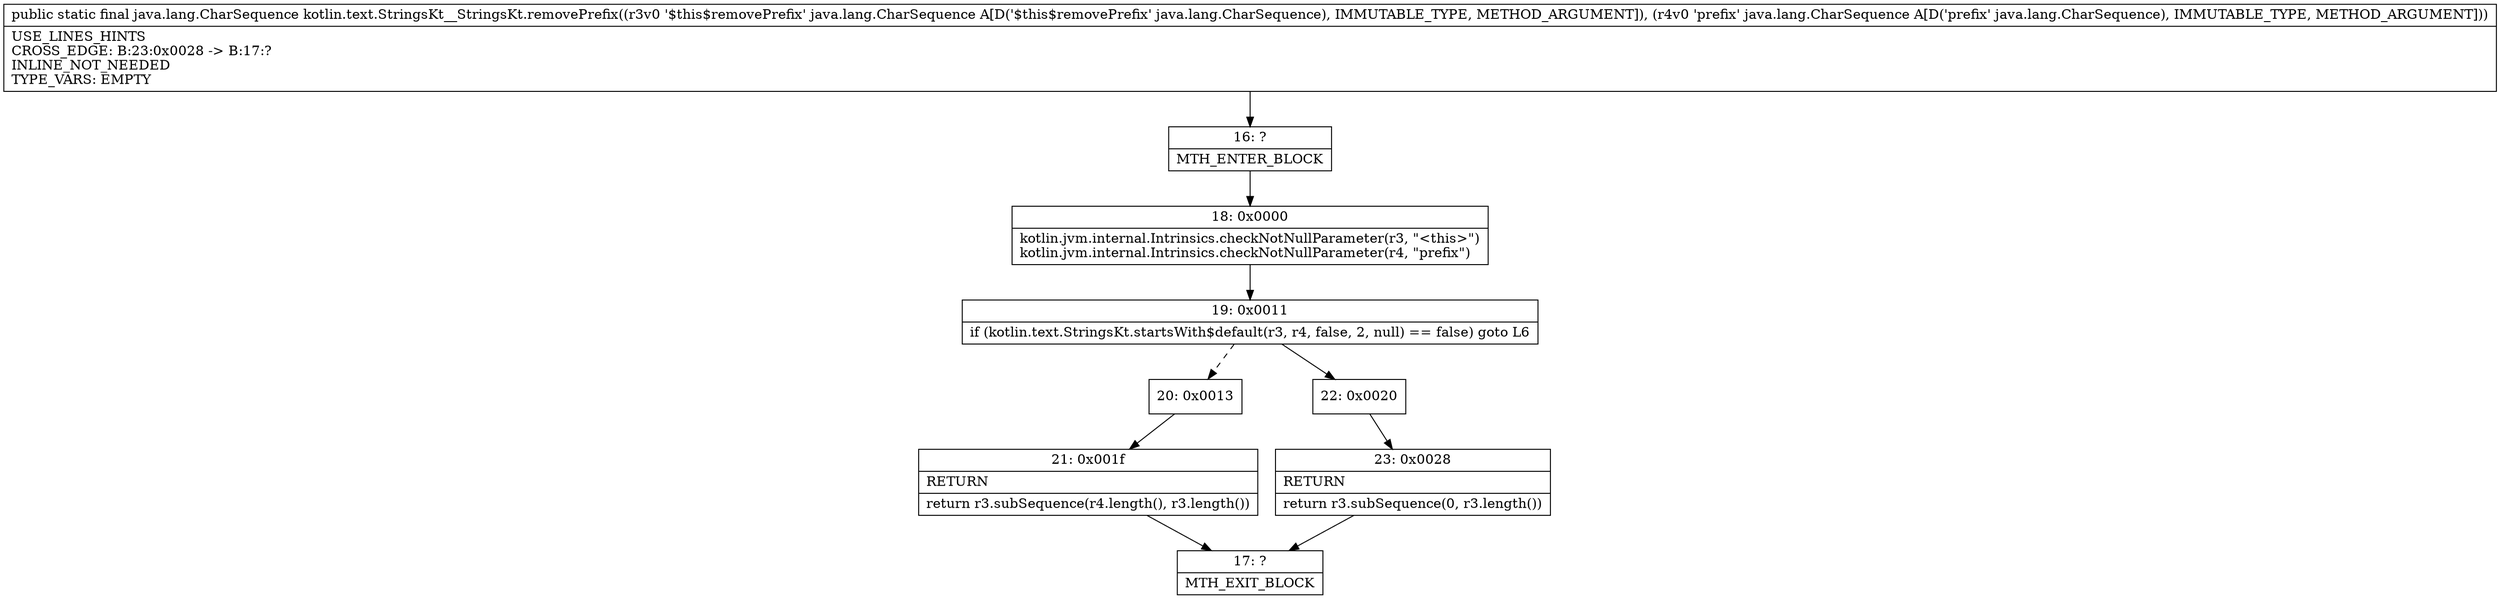 digraph "CFG forkotlin.text.StringsKt__StringsKt.removePrefix(Ljava\/lang\/CharSequence;Ljava\/lang\/CharSequence;)Ljava\/lang\/CharSequence;" {
Node_16 [shape=record,label="{16\:\ ?|MTH_ENTER_BLOCK\l}"];
Node_18 [shape=record,label="{18\:\ 0x0000|kotlin.jvm.internal.Intrinsics.checkNotNullParameter(r3, \"\<this\>\")\lkotlin.jvm.internal.Intrinsics.checkNotNullParameter(r4, \"prefix\")\l}"];
Node_19 [shape=record,label="{19\:\ 0x0011|if (kotlin.text.StringsKt.startsWith$default(r3, r4, false, 2, null) == false) goto L6\l}"];
Node_20 [shape=record,label="{20\:\ 0x0013}"];
Node_21 [shape=record,label="{21\:\ 0x001f|RETURN\l|return r3.subSequence(r4.length(), r3.length())\l}"];
Node_17 [shape=record,label="{17\:\ ?|MTH_EXIT_BLOCK\l}"];
Node_22 [shape=record,label="{22\:\ 0x0020}"];
Node_23 [shape=record,label="{23\:\ 0x0028|RETURN\l|return r3.subSequence(0, r3.length())\l}"];
MethodNode[shape=record,label="{public static final java.lang.CharSequence kotlin.text.StringsKt__StringsKt.removePrefix((r3v0 '$this$removePrefix' java.lang.CharSequence A[D('$this$removePrefix' java.lang.CharSequence), IMMUTABLE_TYPE, METHOD_ARGUMENT]), (r4v0 'prefix' java.lang.CharSequence A[D('prefix' java.lang.CharSequence), IMMUTABLE_TYPE, METHOD_ARGUMENT]))  | USE_LINES_HINTS\lCROSS_EDGE: B:23:0x0028 \-\> B:17:?\lINLINE_NOT_NEEDED\lTYPE_VARS: EMPTY\l}"];
MethodNode -> Node_16;Node_16 -> Node_18;
Node_18 -> Node_19;
Node_19 -> Node_20[style=dashed];
Node_19 -> Node_22;
Node_20 -> Node_21;
Node_21 -> Node_17;
Node_22 -> Node_23;
Node_23 -> Node_17;
}

